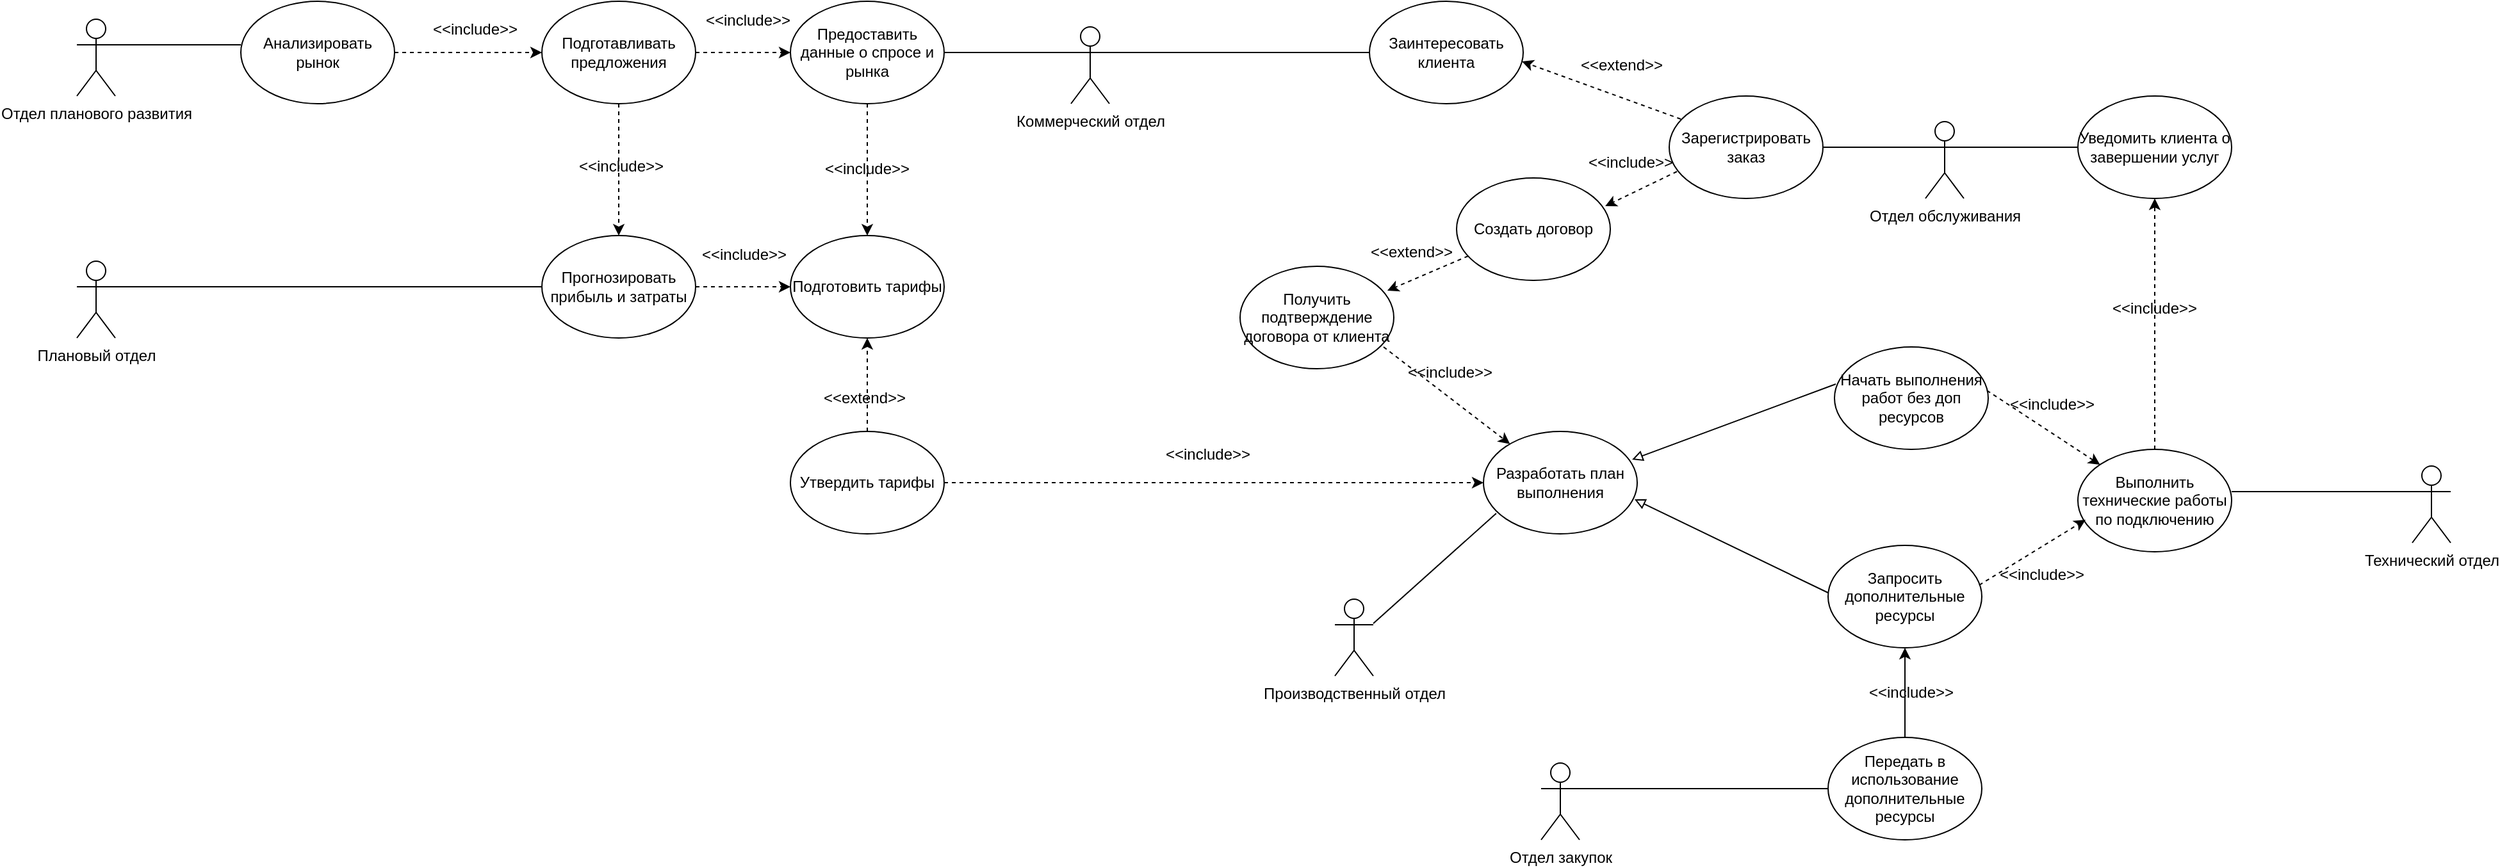 <mxfile version="26.1.3">
  <diagram name="Страница — 1" id="KqvZ-NE5LTEwRNq-Iajw">
    <mxGraphModel dx="1434" dy="767" grid="0" gridSize="10" guides="1" tooltips="1" connect="1" arrows="1" fold="1" page="1" pageScale="1" pageWidth="3300" pageHeight="4681" math="0" shadow="0">
      <root>
        <mxCell id="0" />
        <mxCell id="1" parent="0" />
        <mxCell id="8xPX3FnBnewf77NoC2H1-1" value="Отдел планового развития" style="shape=umlActor;verticalLabelPosition=bottom;verticalAlign=top;html=1;strokeColor=default;labelPosition=center;align=center;" parent="1" vertex="1">
          <mxGeometry x="149" y="131" width="30" height="60" as="geometry" />
        </mxCell>
        <mxCell id="8xPX3FnBnewf77NoC2H1-2" value="Плановый отдел&lt;div&gt;&lt;br&gt;&lt;/div&gt;" style="shape=umlActor;verticalLabelPosition=bottom;verticalAlign=top;html=1;" parent="1" vertex="1">
          <mxGeometry x="149" y="320" width="30" height="60" as="geometry" />
        </mxCell>
        <mxCell id="8xPX3FnBnewf77NoC2H1-7" value="Производственный отдел" style="shape=umlActor;verticalLabelPosition=bottom;verticalAlign=top;html=1;" parent="1" vertex="1">
          <mxGeometry x="1131" y="584" width="30" height="60" as="geometry" />
        </mxCell>
        <mxCell id="lpEe3gyYbXkwaKJK6c6t-2" style="edgeStyle=orthogonalEdgeStyle;rounded=0;orthogonalLoop=1;jettySize=auto;html=1;exitX=1;exitY=0.5;exitDx=0;exitDy=0;entryX=0;entryY=0.5;entryDx=0;entryDy=0;endArrow=classic;startFill=0;endFill=1;dashed=1;" parent="1" source="8xPX3FnBnewf77NoC2H1-8" target="8xPX3FnBnewf77NoC2H1-9" edge="1">
          <mxGeometry relative="1" as="geometry" />
        </mxCell>
        <mxCell id="8xPX3FnBnewf77NoC2H1-8" value="Анализировать рынок" style="ellipse;whiteSpace=wrap;html=1;" parent="1" vertex="1">
          <mxGeometry x="277" y="117" width="120" height="80" as="geometry" />
        </mxCell>
        <mxCell id="lpEe3gyYbXkwaKJK6c6t-3" style="edgeStyle=orthogonalEdgeStyle;rounded=0;orthogonalLoop=1;jettySize=auto;html=1;exitX=1;exitY=0.5;exitDx=0;exitDy=0;entryX=0;entryY=0.5;entryDx=0;entryDy=0;endArrow=classic;startFill=0;dashed=1;endFill=1;" parent="1" source="8xPX3FnBnewf77NoC2H1-9" target="8xPX3FnBnewf77NoC2H1-10" edge="1">
          <mxGeometry relative="1" as="geometry" />
        </mxCell>
        <mxCell id="lpEe3gyYbXkwaKJK6c6t-6" style="edgeStyle=orthogonalEdgeStyle;rounded=0;orthogonalLoop=1;jettySize=auto;html=1;exitX=0.5;exitY=1;exitDx=0;exitDy=0;entryX=0.5;entryY=0;entryDx=0;entryDy=0;dashed=1;" parent="1" source="8xPX3FnBnewf77NoC2H1-9" target="8xPX3FnBnewf77NoC2H1-11" edge="1">
          <mxGeometry relative="1" as="geometry" />
        </mxCell>
        <mxCell id="8xPX3FnBnewf77NoC2H1-9" value="Подготавливать предложения" style="ellipse;whiteSpace=wrap;html=1;" parent="1" vertex="1">
          <mxGeometry x="512" y="117" width="120" height="80" as="geometry" />
        </mxCell>
        <mxCell id="lpEe3gyYbXkwaKJK6c6t-15" style="edgeStyle=orthogonalEdgeStyle;rounded=0;orthogonalLoop=1;jettySize=auto;html=1;exitX=0.5;exitY=1;exitDx=0;exitDy=0;entryX=0.5;entryY=0;entryDx=0;entryDy=0;dashed=1;" parent="1" source="8xPX3FnBnewf77NoC2H1-10" target="8xPX3FnBnewf77NoC2H1-12" edge="1">
          <mxGeometry relative="1" as="geometry" />
        </mxCell>
        <mxCell id="8xPX3FnBnewf77NoC2H1-10" value="Предоставить данные о спросе и рынка" style="ellipse;whiteSpace=wrap;html=1;" parent="1" vertex="1">
          <mxGeometry x="706" y="117" width="120" height="80" as="geometry" />
        </mxCell>
        <mxCell id="lpEe3gyYbXkwaKJK6c6t-9" style="edgeStyle=orthogonalEdgeStyle;rounded=0;orthogonalLoop=1;jettySize=auto;html=1;exitX=1;exitY=0.5;exitDx=0;exitDy=0;dashed=1;" parent="1" source="8xPX3FnBnewf77NoC2H1-11" target="8xPX3FnBnewf77NoC2H1-12" edge="1">
          <mxGeometry relative="1" as="geometry" />
        </mxCell>
        <mxCell id="8xPX3FnBnewf77NoC2H1-11" value="Прогнозировать прибыль и затраты" style="ellipse;whiteSpace=wrap;html=1;" parent="1" vertex="1">
          <mxGeometry x="512" y="300" width="120" height="80" as="geometry" />
        </mxCell>
        <mxCell id="8xPX3FnBnewf77NoC2H1-12" value="Подготовить тарифы" style="ellipse;whiteSpace=wrap;html=1;" parent="1" vertex="1">
          <mxGeometry x="706" y="300" width="120" height="80" as="geometry" />
        </mxCell>
        <mxCell id="lpEe3gyYbXkwaKJK6c6t-18" style="edgeStyle=orthogonalEdgeStyle;rounded=0;orthogonalLoop=1;jettySize=auto;html=1;exitX=0.5;exitY=0;exitDx=0;exitDy=0;entryX=0.5;entryY=1;entryDx=0;entryDy=0;dashed=1;" parent="1" source="8xPX3FnBnewf77NoC2H1-13" target="8xPX3FnBnewf77NoC2H1-12" edge="1">
          <mxGeometry relative="1" as="geometry" />
        </mxCell>
        <mxCell id="lpEe3gyYbXkwaKJK6c6t-22" style="edgeStyle=orthogonalEdgeStyle;rounded=0;orthogonalLoop=1;jettySize=auto;html=1;exitX=1;exitY=0.5;exitDx=0;exitDy=0;entryX=0;entryY=0.5;entryDx=0;entryDy=0;dashed=1;" parent="1" source="8xPX3FnBnewf77NoC2H1-13" target="8xPX3FnBnewf77NoC2H1-23" edge="1">
          <mxGeometry relative="1" as="geometry" />
        </mxCell>
        <mxCell id="8xPX3FnBnewf77NoC2H1-13" value="Утвердить тарифы" style="ellipse;whiteSpace=wrap;html=1;" parent="1" vertex="1">
          <mxGeometry x="706" y="453" width="120" height="80" as="geometry" />
        </mxCell>
        <mxCell id="8xPX3FnBnewf77NoC2H1-15" value="Заинтересовать клиента" style="ellipse;whiteSpace=wrap;html=1;" parent="1" vertex="1">
          <mxGeometry x="1158" y="117" width="120" height="80" as="geometry" />
        </mxCell>
        <mxCell id="8xPX3FnBnewf77NoC2H1-16" value="Зарегистрировать заказ" style="ellipse;whiteSpace=wrap;html=1;" parent="1" vertex="1">
          <mxGeometry x="1392" y="191" width="120" height="80" as="geometry" />
        </mxCell>
        <mxCell id="8xPX3FnBnewf77NoC2H1-17" value="Создать договор" style="ellipse;whiteSpace=wrap;html=1;" parent="1" vertex="1">
          <mxGeometry x="1226" y="255" width="120" height="80" as="geometry" />
        </mxCell>
        <mxCell id="8xPX3FnBnewf77NoC2H1-18" value="Получить подтверждение договора от клиента" style="ellipse;whiteSpace=wrap;html=1;" parent="1" vertex="1">
          <mxGeometry x="1057" y="324" width="120" height="80" as="geometry" />
        </mxCell>
        <mxCell id="lpEe3gyYbXkwaKJK6c6t-36" style="edgeStyle=orthogonalEdgeStyle;rounded=0;orthogonalLoop=1;jettySize=auto;html=1;exitX=1;exitY=0.333;exitDx=0;exitDy=0;exitPerimeter=0;entryX=0;entryY=0.5;entryDx=0;entryDy=0;endArrow=none;startFill=0;" parent="1" source="8xPX3FnBnewf77NoC2H1-19" target="8xPX3FnBnewf77NoC2H1-20" edge="1">
          <mxGeometry relative="1" as="geometry" />
        </mxCell>
        <mxCell id="8xPX3FnBnewf77NoC2H1-19" value="Отдел обслуживания" style="shape=umlActor;verticalLabelPosition=bottom;verticalAlign=top;html=1;" parent="1" vertex="1">
          <mxGeometry x="1592" y="211" width="30" height="60" as="geometry" />
        </mxCell>
        <mxCell id="8xPX3FnBnewf77NoC2H1-20" value="Уведомить клиента о завершении услуг" style="ellipse;whiteSpace=wrap;html=1;" parent="1" vertex="1">
          <mxGeometry x="1711" y="191" width="120" height="80" as="geometry" />
        </mxCell>
        <mxCell id="8xPX3FnBnewf77NoC2H1-21" value="Отдел закупок" style="shape=umlActor;verticalLabelPosition=bottom;verticalAlign=top;html=1;" parent="1" vertex="1">
          <mxGeometry x="1292" y="712" width="30" height="60" as="geometry" />
        </mxCell>
        <mxCell id="8xPX3FnBnewf77NoC2H1-22" value="Технический отдел" style="shape=umlActor;verticalLabelPosition=bottom;verticalAlign=top;html=1;" parent="1" vertex="1">
          <mxGeometry x="1972" y="480" width="30" height="60" as="geometry" />
        </mxCell>
        <mxCell id="8xPX3FnBnewf77NoC2H1-23" value="Разработать план выполнения" style="ellipse;whiteSpace=wrap;html=1;" parent="1" vertex="1">
          <mxGeometry x="1247" y="453" width="120" height="80" as="geometry" />
        </mxCell>
        <mxCell id="8xPX3FnBnewf77NoC2H1-25" value="Начать выполнения работ без доп ресурсов" style="ellipse;whiteSpace=wrap;html=1;" parent="1" vertex="1">
          <mxGeometry x="1521" y="387" width="120" height="80" as="geometry" />
        </mxCell>
        <mxCell id="8xPX3FnBnewf77NoC2H1-26" value="Запросить дополнительные ресурсы&lt;span style=&quot;color: rgba(0, 0, 0, 0); font-family: monospace; font-size: 0px; text-align: start; text-wrap-mode: nowrap;&quot;&gt;%3CmxGraphModel%3E%3Croot%3E%3CmxCell%20id%3D%220%22%2F%3E%3CmxCell%20id%3D%221%22%20parent%3D%220%22%2F%3E%3CmxCell%20id%3D%222%22%20value%3D%22%D0%9D%D0%B0%D1%87%D0%B0%D1%82%D1%8C%20%D0%B2%D1%8B%D0%BF%D0%BE%D0%BB%D0%BD%D0%B5%D0%BD%D0%B8%D1%8F%20%D1%80%D0%B0%D0%B1%D0%BE%D1%82%20%D0%B1%D0%B5%D0%B7%20%D0%B4%D0%BE%D0%BF%20%D1%80%D0%B5%D1%81%D1%83%D1%80%D1%81%D0%BE%D0%B2%22%20style%3D%22ellipse%3BwhiteSpace%3Dwrap%3Bhtml%3D1%3B%22%20vertex%3D%221%22%20parent%3D%221%22%3E%3CmxGeometry%20x%3D%221516%22%20y%3D%22406%22%20width%3D%22120%22%20height%3D%2280%22%20as%3D%22geometry%22%2F%3E%3C%2FmxCell%3E%3C%2Froot%3E%3C%2FmxGraphModel%3E&lt;/span&gt;&lt;span style=&quot;color: rgba(0, 0, 0, 0); font-family: monospace; font-size: 0px; text-align: start; text-wrap-mode: nowrap;&quot;&gt;%3CmxGraphModel%3E%3Croot%3E%3CmxCell%20id%3D%220%22%2F%3E%3CmxCell%20id%3D%221%22%20parent%3D%220%22%2F%3E%3CmxCell%20id%3D%222%22%20value%3D%22%D0%9D%D0%B0%D1%87%D0%B0%D1%82%D1%8C%20%D0%B2%D1%8B%D0%BF%D0%BE%D0%BB%D0%BD%D0%B5%D0%BD%D0%B8%D1%8F%20%D1%80%D0%B0%D0%B1%D0%BE%D1%82%20%D0%B1%D0%B5%D0%B7%20%D0%B4%D0%BE%D0%BF%20%D1%80%D0%B5%D1%81%D1%83%D1%80%D1%81%D0%BE%D0%B2%22%20style%3D%22ellipse%3BwhiteSpace%3Dwrap%3Bhtml%3D1%3B%22%20vertex%3D%221%22%20parent%3D%221%22%3E%3CmxGeometry%20x%3D%221516%22%20y%3D%22406%22%20width%3D%22120%22%20height%3D%2280%22%20as%3D%22geometry%22%2F%3E%3C%2FmxCell%3E%3C%2Froot%3E%3C%2FmxGraphModel%3E&lt;/span&gt;" style="ellipse;whiteSpace=wrap;html=1;" parent="1" vertex="1">
          <mxGeometry x="1516" y="542" width="120" height="80" as="geometry" />
        </mxCell>
        <mxCell id="UkpmQAJ0IeHLE_bdaMpy-2" style="edgeStyle=orthogonalEdgeStyle;rounded=0;orthogonalLoop=1;jettySize=auto;html=1;exitX=0.5;exitY=0;exitDx=0;exitDy=0;entryX=0.5;entryY=1;entryDx=0;entryDy=0;" edge="1" parent="1" source="8xPX3FnBnewf77NoC2H1-27" target="8xPX3FnBnewf77NoC2H1-26">
          <mxGeometry relative="1" as="geometry" />
        </mxCell>
        <mxCell id="8xPX3FnBnewf77NoC2H1-27" value="Передать в использование дополнительные ресурсы" style="ellipse;whiteSpace=wrap;html=1;" parent="1" vertex="1">
          <mxGeometry x="1516" y="692" width="120" height="80" as="geometry" />
        </mxCell>
        <mxCell id="lpEe3gyYbXkwaKJK6c6t-41" style="edgeStyle=orthogonalEdgeStyle;rounded=0;orthogonalLoop=1;jettySize=auto;html=1;entryX=0.5;entryY=1;entryDx=0;entryDy=0;dashed=1;" parent="1" source="8xPX3FnBnewf77NoC2H1-28" target="8xPX3FnBnewf77NoC2H1-20" edge="1">
          <mxGeometry relative="1" as="geometry" />
        </mxCell>
        <mxCell id="8xPX3FnBnewf77NoC2H1-28" value="Выполнить технические работы по подключению" style="ellipse;whiteSpace=wrap;html=1;" parent="1" vertex="1">
          <mxGeometry x="1711" y="467" width="120" height="80" as="geometry" />
        </mxCell>
        <mxCell id="lpEe3gyYbXkwaKJK6c6t-1" style="edgeStyle=orthogonalEdgeStyle;rounded=0;orthogonalLoop=1;jettySize=auto;html=1;exitX=1;exitY=0.333;exitDx=0;exitDy=0;exitPerimeter=0;entryX=0;entryY=0.425;entryDx=0;entryDy=0;entryPerimeter=0;endArrow=none;startFill=0;" parent="1" source="8xPX3FnBnewf77NoC2H1-1" target="8xPX3FnBnewf77NoC2H1-8" edge="1">
          <mxGeometry relative="1" as="geometry" />
        </mxCell>
        <mxCell id="lpEe3gyYbXkwaKJK6c6t-4" value="&amp;lt;&amp;lt;include&amp;gt;&amp;gt;" style="text;html=1;align=center;verticalAlign=middle;whiteSpace=wrap;rounded=0;" parent="1" vertex="1">
          <mxGeometry x="430" y="124" width="60" height="30" as="geometry" />
        </mxCell>
        <mxCell id="lpEe3gyYbXkwaKJK6c6t-5" value="&amp;lt;&amp;lt;include&amp;gt;&amp;gt;" style="text;html=1;align=center;verticalAlign=middle;whiteSpace=wrap;rounded=0;" parent="1" vertex="1">
          <mxGeometry x="643" y="117" width="60" height="30" as="geometry" />
        </mxCell>
        <mxCell id="lpEe3gyYbXkwaKJK6c6t-7" value="&amp;lt;&amp;lt;include&amp;gt;&amp;gt;" style="text;html=1;align=center;verticalAlign=middle;whiteSpace=wrap;rounded=0;" parent="1" vertex="1">
          <mxGeometry x="544" y="231" width="60" height="30" as="geometry" />
        </mxCell>
        <mxCell id="lpEe3gyYbXkwaKJK6c6t-8" style="edgeStyle=orthogonalEdgeStyle;rounded=0;orthogonalLoop=1;jettySize=auto;html=1;exitX=0;exitY=0.5;exitDx=0;exitDy=0;entryX=1;entryY=0.333;entryDx=0;entryDy=0;entryPerimeter=0;endArrow=none;startFill=0;" parent="1" source="8xPX3FnBnewf77NoC2H1-11" target="8xPX3FnBnewf77NoC2H1-2" edge="1">
          <mxGeometry relative="1" as="geometry" />
        </mxCell>
        <mxCell id="lpEe3gyYbXkwaKJK6c6t-10" value="&amp;lt;&amp;lt;include&amp;gt;&amp;gt;" style="text;html=1;align=center;verticalAlign=middle;whiteSpace=wrap;rounded=0;" parent="1" vertex="1">
          <mxGeometry x="640" y="300" width="60" height="30" as="geometry" />
        </mxCell>
        <mxCell id="lpEe3gyYbXkwaKJK6c6t-20" style="edgeStyle=orthogonalEdgeStyle;rounded=0;orthogonalLoop=1;jettySize=auto;html=1;exitX=1;exitY=0.333;exitDx=0;exitDy=0;exitPerimeter=0;entryX=0;entryY=0.5;entryDx=0;entryDy=0;endArrow=none;startFill=0;" parent="1" source="lpEe3gyYbXkwaKJK6c6t-11" target="8xPX3FnBnewf77NoC2H1-15" edge="1">
          <mxGeometry relative="1" as="geometry" />
        </mxCell>
        <mxCell id="lpEe3gyYbXkwaKJK6c6t-11" value="Коммерческий отдел" style="shape=umlActor;verticalLabelPosition=bottom;verticalAlign=top;html=1;" parent="1" vertex="1">
          <mxGeometry x="925" y="137" width="30" height="60" as="geometry" />
        </mxCell>
        <mxCell id="lpEe3gyYbXkwaKJK6c6t-13" style="edgeStyle=orthogonalEdgeStyle;rounded=0;orthogonalLoop=1;jettySize=auto;html=1;exitX=1;exitY=0.5;exitDx=0;exitDy=0;entryX=0;entryY=0.333;entryDx=0;entryDy=0;entryPerimeter=0;endArrow=none;startFill=0;" parent="1" source="8xPX3FnBnewf77NoC2H1-10" target="lpEe3gyYbXkwaKJK6c6t-11" edge="1">
          <mxGeometry relative="1" as="geometry" />
        </mxCell>
        <mxCell id="lpEe3gyYbXkwaKJK6c6t-16" value="&amp;lt;&amp;lt;include&amp;gt;&amp;gt;" style="text;html=1;align=center;verticalAlign=middle;whiteSpace=wrap;rounded=0;" parent="1" vertex="1">
          <mxGeometry x="736" y="233" width="60" height="30" as="geometry" />
        </mxCell>
        <mxCell id="lpEe3gyYbXkwaKJK6c6t-19" value="&amp;lt;&amp;lt;extend&amp;gt;&amp;gt;" style="text;html=1;align=center;verticalAlign=middle;whiteSpace=wrap;rounded=0;" parent="1" vertex="1">
          <mxGeometry x="734" y="412" width="60" height="30" as="geometry" />
        </mxCell>
        <mxCell id="lpEe3gyYbXkwaKJK6c6t-24" value="" style="endArrow=classic;html=1;rounded=0;entryX=0.992;entryY=0.588;entryDx=0;entryDy=0;entryPerimeter=0;dashed=1;" parent="1" target="8xPX3FnBnewf77NoC2H1-15" edge="1">
          <mxGeometry width="50" height="50" relative="1" as="geometry">
            <mxPoint x="1401" y="209" as="sourcePoint" />
            <mxPoint x="1451" y="159" as="targetPoint" />
          </mxGeometry>
        </mxCell>
        <mxCell id="lpEe3gyYbXkwaKJK6c6t-26" value="" style="endArrow=classic;html=1;rounded=0;entryX=0.967;entryY=0.275;entryDx=0;entryDy=0;entryPerimeter=0;dashed=1;" parent="1" target="8xPX3FnBnewf77NoC2H1-17" edge="1">
          <mxGeometry width="50" height="50" relative="1" as="geometry">
            <mxPoint x="1398" y="250" as="sourcePoint" />
            <mxPoint x="1448" y="200" as="targetPoint" />
          </mxGeometry>
        </mxCell>
        <mxCell id="lpEe3gyYbXkwaKJK6c6t-27" value="" style="endArrow=classic;html=1;rounded=0;entryX=0.958;entryY=0.238;entryDx=0;entryDy=0;entryPerimeter=0;dashed=1;" parent="1" target="8xPX3FnBnewf77NoC2H1-18" edge="1">
          <mxGeometry width="50" height="50" relative="1" as="geometry">
            <mxPoint x="1235" y="316" as="sourcePoint" />
            <mxPoint x="1285" y="266" as="targetPoint" />
          </mxGeometry>
        </mxCell>
        <mxCell id="lpEe3gyYbXkwaKJK6c6t-28" value="" style="endArrow=classic;html=1;rounded=0;dashed=1;" parent="1" target="8xPX3FnBnewf77NoC2H1-23" edge="1">
          <mxGeometry width="50" height="50" relative="1" as="geometry">
            <mxPoint x="1169" y="387" as="sourcePoint" />
            <mxPoint x="1219" y="337" as="targetPoint" />
          </mxGeometry>
        </mxCell>
        <mxCell id="lpEe3gyYbXkwaKJK6c6t-29" value="" style="endArrow=none;html=1;rounded=0;entryX=0.083;entryY=0.8;entryDx=0;entryDy=0;entryPerimeter=0;endFill=1;startFill=0;" parent="1" target="8xPX3FnBnewf77NoC2H1-23" edge="1">
          <mxGeometry width="50" height="50" relative="1" as="geometry">
            <mxPoint x="1161" y="603" as="sourcePoint" />
            <mxPoint x="1211" y="553" as="targetPoint" />
          </mxGeometry>
        </mxCell>
        <mxCell id="lpEe3gyYbXkwaKJK6c6t-30" value="&amp;lt;&amp;lt;extend&amp;gt;&amp;gt;" style="text;html=1;align=center;verticalAlign=middle;whiteSpace=wrap;rounded=0;" parent="1" vertex="1">
          <mxGeometry x="1325" y="152" width="60" height="30" as="geometry" />
        </mxCell>
        <mxCell id="lpEe3gyYbXkwaKJK6c6t-31" value="&amp;lt;&amp;lt;extend&amp;gt;&amp;gt;" style="text;html=1;align=center;verticalAlign=middle;whiteSpace=wrap;rounded=0;" parent="1" vertex="1">
          <mxGeometry x="1161" y="298" width="60" height="30" as="geometry" />
        </mxCell>
        <mxCell id="lpEe3gyYbXkwaKJK6c6t-32" value="&amp;lt;&amp;lt;include&amp;gt;&amp;gt;" style="text;html=1;align=center;verticalAlign=middle;whiteSpace=wrap;rounded=0;" parent="1" vertex="1">
          <mxGeometry x="1332" y="228" width="60" height="30" as="geometry" />
        </mxCell>
        <mxCell id="lpEe3gyYbXkwaKJK6c6t-33" value="&amp;lt;&amp;lt;include&amp;gt;&amp;gt;" style="text;html=1;align=center;verticalAlign=middle;whiteSpace=wrap;rounded=0;" parent="1" vertex="1">
          <mxGeometry x="1002" y="456" width="60" height="30" as="geometry" />
        </mxCell>
        <mxCell id="lpEe3gyYbXkwaKJK6c6t-34" value="&amp;lt;&amp;lt;include&amp;gt;&amp;gt;" style="text;html=1;align=center;verticalAlign=middle;whiteSpace=wrap;rounded=0;" parent="1" vertex="1">
          <mxGeometry x="1191" y="392" width="60" height="30" as="geometry" />
        </mxCell>
        <mxCell id="lpEe3gyYbXkwaKJK6c6t-35" style="edgeStyle=orthogonalEdgeStyle;rounded=0;orthogonalLoop=1;jettySize=auto;html=1;exitX=1;exitY=0.5;exitDx=0;exitDy=0;entryX=0;entryY=0.333;entryDx=0;entryDy=0;entryPerimeter=0;endArrow=none;startFill=0;" parent="1" source="8xPX3FnBnewf77NoC2H1-16" target="8xPX3FnBnewf77NoC2H1-19" edge="1">
          <mxGeometry relative="1" as="geometry" />
        </mxCell>
        <mxCell id="lpEe3gyYbXkwaKJK6c6t-39" style="edgeStyle=orthogonalEdgeStyle;rounded=0;orthogonalLoop=1;jettySize=auto;html=1;exitX=0;exitY=0.5;exitDx=0;exitDy=0;entryX=1;entryY=0.333;entryDx=0;entryDy=0;entryPerimeter=0;endArrow=none;startFill=0;" parent="1" source="8xPX3FnBnewf77NoC2H1-27" target="8xPX3FnBnewf77NoC2H1-21" edge="1">
          <mxGeometry relative="1" as="geometry" />
        </mxCell>
        <mxCell id="lpEe3gyYbXkwaKJK6c6t-42" style="edgeStyle=orthogonalEdgeStyle;rounded=0;orthogonalLoop=1;jettySize=auto;html=1;exitX=0;exitY=0.333;exitDx=0;exitDy=0;exitPerimeter=0;entryX=1;entryY=0.413;entryDx=0;entryDy=0;entryPerimeter=0;endArrow=none;startFill=0;" parent="1" source="8xPX3FnBnewf77NoC2H1-22" target="8xPX3FnBnewf77NoC2H1-28" edge="1">
          <mxGeometry relative="1" as="geometry" />
        </mxCell>
        <mxCell id="lpEe3gyYbXkwaKJK6c6t-44" value="" style="endArrow=block;html=1;rounded=0;entryX=0.967;entryY=0.275;entryDx=0;entryDy=0;entryPerimeter=0;endFill=0;" parent="1" target="8xPX3FnBnewf77NoC2H1-23" edge="1">
          <mxGeometry width="50" height="50" relative="1" as="geometry">
            <mxPoint x="1522" y="416" as="sourcePoint" />
            <mxPoint x="1572" y="366" as="targetPoint" />
          </mxGeometry>
        </mxCell>
        <mxCell id="lpEe3gyYbXkwaKJK6c6t-45" value="" style="endArrow=block;html=1;rounded=0;entryX=0.983;entryY=0.663;entryDx=0;entryDy=0;entryPerimeter=0;endFill=0;" parent="1" target="8xPX3FnBnewf77NoC2H1-23" edge="1">
          <mxGeometry width="50" height="50" relative="1" as="geometry">
            <mxPoint x="1516" y="579" as="sourcePoint" />
            <mxPoint x="1566" y="529" as="targetPoint" />
          </mxGeometry>
        </mxCell>
        <mxCell id="lpEe3gyYbXkwaKJK6c6t-48" value="" style="endArrow=classic;html=1;rounded=0;dashed=1;" parent="1" target="8xPX3FnBnewf77NoC2H1-28" edge="1">
          <mxGeometry width="50" height="50" relative="1" as="geometry">
            <mxPoint x="1640" y="421" as="sourcePoint" />
            <mxPoint x="1690" y="371" as="targetPoint" />
          </mxGeometry>
        </mxCell>
        <mxCell id="lpEe3gyYbXkwaKJK6c6t-49" value="" style="endArrow=classic;html=1;rounded=0;entryX=0.05;entryY=0.688;entryDx=0;entryDy=0;entryPerimeter=0;dashed=1;" parent="1" target="8xPX3FnBnewf77NoC2H1-28" edge="1">
          <mxGeometry width="50" height="50" relative="1" as="geometry">
            <mxPoint x="1634" y="573" as="sourcePoint" />
            <mxPoint x="1684" y="523" as="targetPoint" />
          </mxGeometry>
        </mxCell>
        <mxCell id="lpEe3gyYbXkwaKJK6c6t-50" value="&amp;lt;&amp;lt;include&amp;gt;&amp;gt;" style="text;html=1;align=center;verticalAlign=middle;whiteSpace=wrap;rounded=0;" parent="1" vertex="1">
          <mxGeometry x="1741" y="342" width="60" height="30" as="geometry" />
        </mxCell>
        <mxCell id="lpEe3gyYbXkwaKJK6c6t-51" value="&amp;lt;&amp;lt;include&amp;gt;&amp;gt;" style="text;html=1;align=center;verticalAlign=middle;whiteSpace=wrap;rounded=0;" parent="1" vertex="1">
          <mxGeometry x="1661" y="417" width="60" height="30" as="geometry" />
        </mxCell>
        <mxCell id="lpEe3gyYbXkwaKJK6c6t-52" value="&amp;lt;&amp;lt;include&amp;gt;&amp;gt;" style="text;html=1;align=center;verticalAlign=middle;whiteSpace=wrap;rounded=0;" parent="1" vertex="1">
          <mxGeometry x="1653" y="550" width="60" height="30" as="geometry" />
        </mxCell>
        <mxCell id="UkpmQAJ0IeHLE_bdaMpy-1" value="&amp;lt;&amp;lt;include&amp;gt;&amp;gt;" style="text;html=1;align=center;verticalAlign=middle;whiteSpace=wrap;rounded=0;" vertex="1" parent="1">
          <mxGeometry x="1551" y="642" width="60" height="30" as="geometry" />
        </mxCell>
      </root>
    </mxGraphModel>
  </diagram>
</mxfile>
